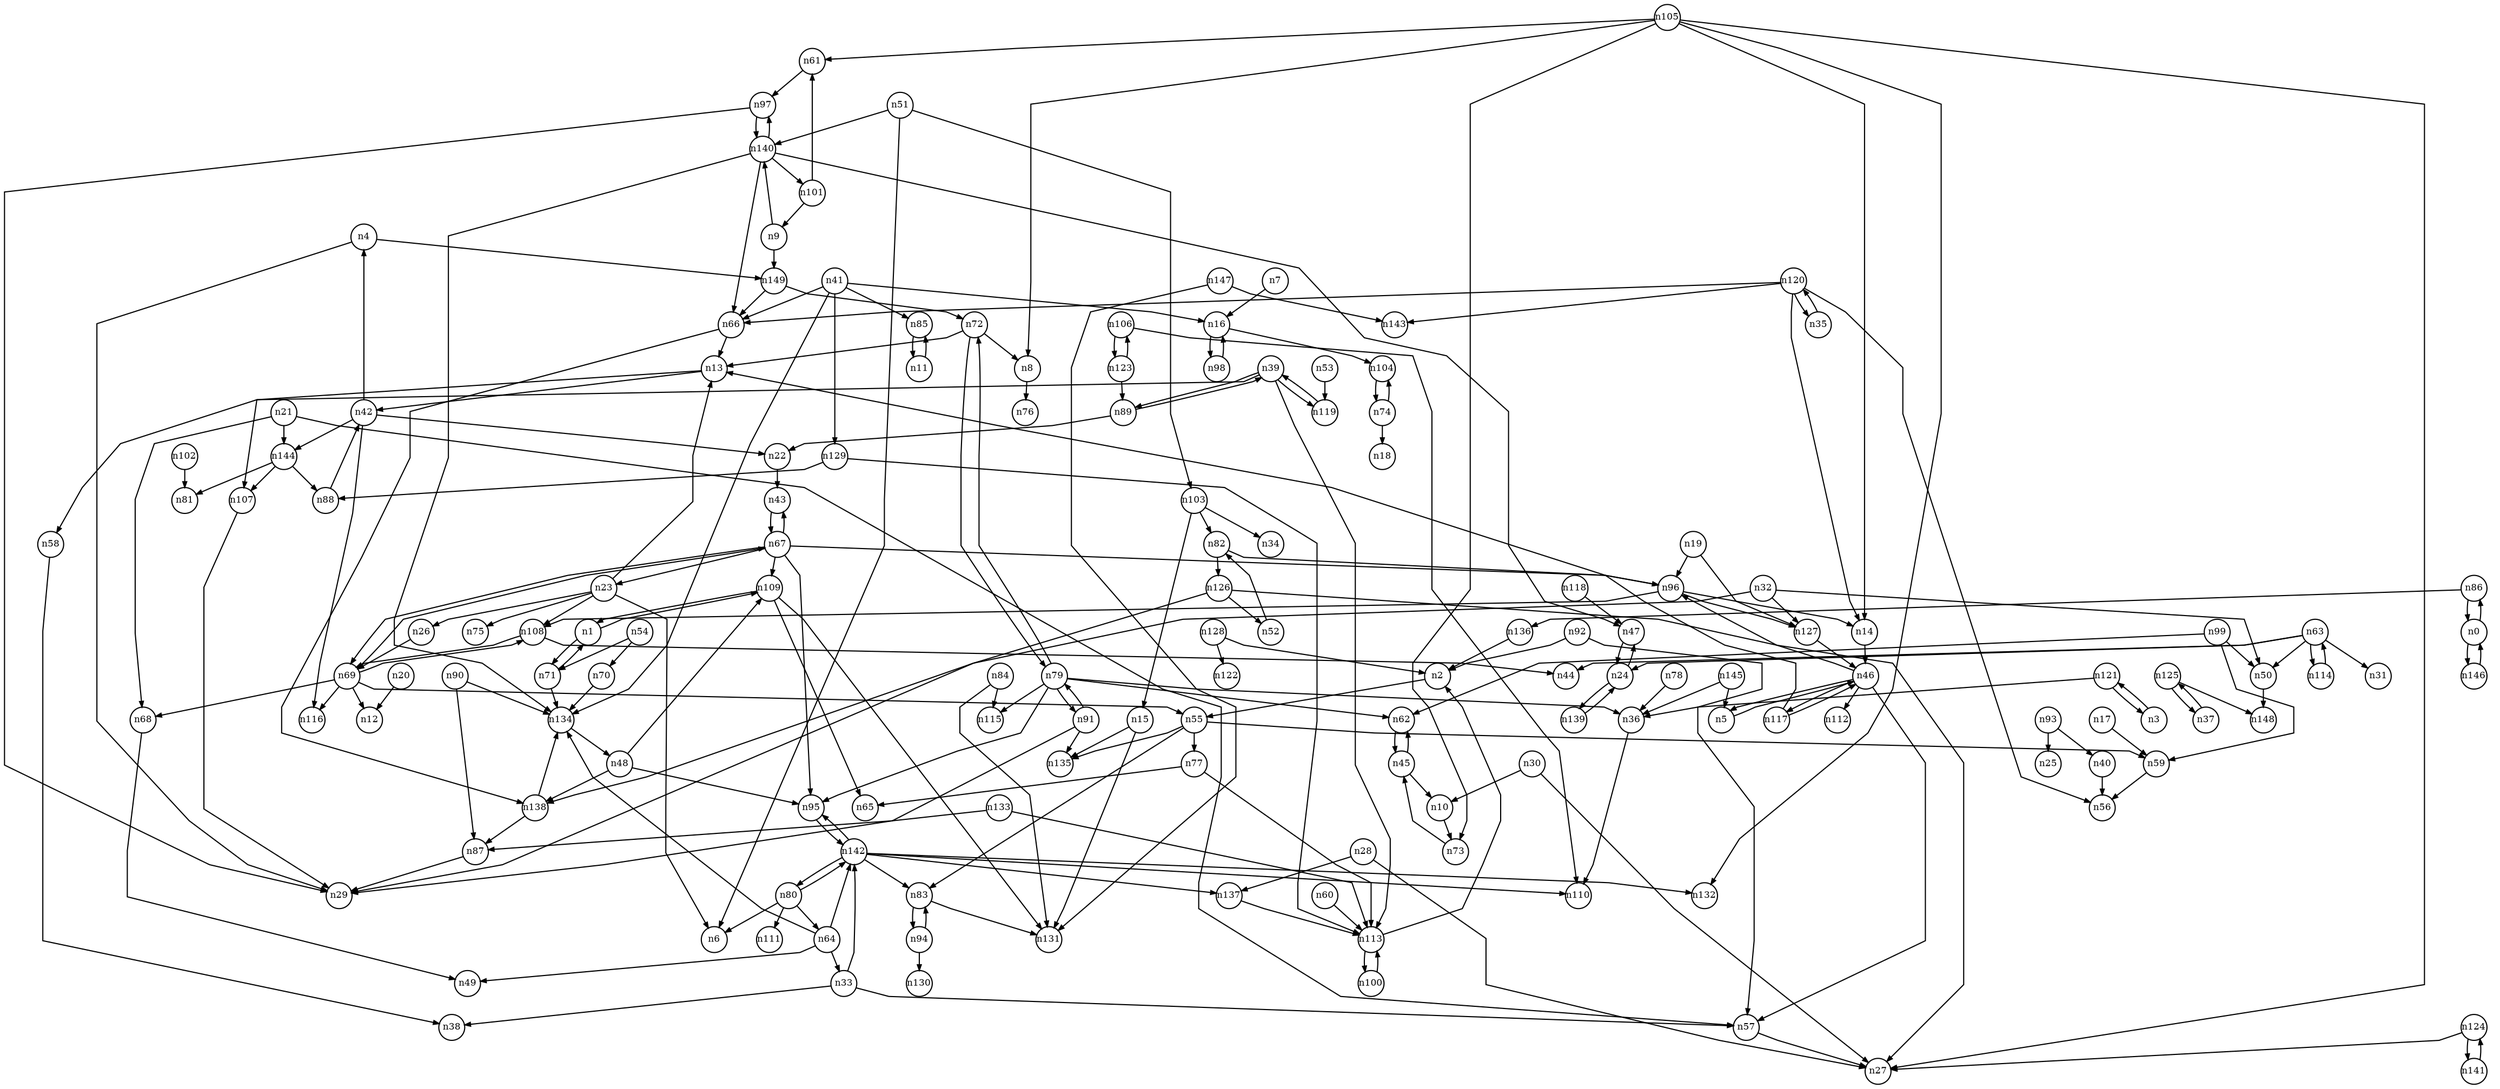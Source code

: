 digraph G{
splines=polyline;
ranksep=0.22;
nodesep=0.22;
nodesize=0.32;
fontsize=8
edge [arrowsize=0.5]
node [fontsize=8 shape=circle width=0.32 fixedsize=shape];

n86 -> n136
n86 -> n0
n0 -> n86
n0 -> n146
n71 -> n134
n71 -> n1
n1 -> n71
n1 -> n109
n109 -> n65
n109 -> n131
n109 -> n1
n4 -> n29
n4 -> n149
n149 -> n66
n149 -> n72
n16 -> n104
n16 -> n98
n7 -> n16
n8 -> n76
n140 -> n47
n140 -> n66
n140 -> n101
n140 -> n134
n140 -> n97
n9 -> n140
n9 -> n149
n73 -> n45
n10 -> n73
n107 -> n29
n13 -> n107
n13 -> n42
n15 -> n131
n15 -> n135
n104 -> n74
n59 -> n56
n17 -> n59
n96 -> n14
n96 -> n127
n96 -> n108
n19 -> n96
n19 -> n127
n127 -> n46
n20 -> n12
n57 -> n27
n21 -> n57
n21 -> n68
n21 -> n144
n68 -> n49
n144 -> n81
n144 -> n88
n144 -> n107
n43 -> n67
n22 -> n43
n23 -> n6
n23 -> n13
n23 -> n26
n23 -> n75
n23 -> n108
n26 -> n69
n47 -> n24
n24 -> n47
n24 -> n139
n28 -> n27
n28 -> n137
n137 -> n113
n30 -> n10
n30 -> n27
n50 -> n148
n32 -> n50
n32 -> n127
n32 -> n138
n138 -> n87
n138 -> n134
n33 -> n38
n33 -> n57
n33 -> n142
n36 -> n110
n125 -> n148
n125 -> n37
n37 -> n125
n58 -> n38
n39 -> n58
n39 -> n89
n39 -> n113
n39 -> n119
n89 -> n22
n89 -> n39
n113 -> n2
n113 -> n100
n119 -> n39
n40 -> n56
n41 -> n16
n41 -> n66
n41 -> n85
n41 -> n129
n41 -> n134
n66 -> n13
n66 -> n138
n85 -> n11
n129 -> n88
n129 -> n113
n134 -> n48
n42 -> n4
n42 -> n22
n42 -> n116
n42 -> n144
n45 -> n10
n45 -> n62
n62 -> n45
n5 -> n46
n46 -> n5
n46 -> n57
n46 -> n96
n46 -> n112
n46 -> n117
n117 -> n13
n117 -> n46
n95 -> n142
n48 -> n95
n48 -> n109
n48 -> n138
n51 -> n6
n51 -> n103
n51 -> n140
n103 -> n15
n103 -> n34
n103 -> n82
n53 -> n119
n70 -> n134
n54 -> n70
n54 -> n71
n55 -> n59
n55 -> n77
n55 -> n83
n55 -> n135
n77 -> n65
n77 -> n113
n83 -> n131
n83 -> n94
n60 -> n113
n63 -> n24
n63 -> n31
n63 -> n44
n63 -> n50
n63 -> n114
n114 -> n63
n64 -> n33
n64 -> n49
n64 -> n134
n64 -> n142
n67 -> n23
n67 -> n43
n67 -> n95
n67 -> n96
n67 -> n109
n67 -> n69
n69 -> n12
n69 -> n55
n69 -> n67
n69 -> n68
n69 -> n116
n69 -> n108
n72 -> n8
n72 -> n13
n72 -> n79
n74 -> n18
n74 -> n104
n78 -> n36
n79 -> n36
n79 -> n62
n79 -> n72
n79 -> n91
n79 -> n95
n79 -> n115
n91 -> n29
n91 -> n135
n91 -> n79
n80 -> n6
n80 -> n64
n80 -> n111
n80 -> n142
n82 -> n96
n82 -> n126
n126 -> n27
n126 -> n29
n126 -> n52
n84 -> n115
n84 -> n131
n11 -> n85
n136 -> n2
n87 -> n29
n90 -> n87
n90 -> n134
n2 -> n55
n92 -> n2
n92 -> n57
n93 -> n25
n93 -> n40
n94 -> n83
n94 -> n130
n14 -> n46
n97 -> n29
n97 -> n140
n98 -> n16
n99 -> n50
n99 -> n59
n99 -> n62
n100 -> n113
n61 -> n97
n101 -> n61
n101 -> n9
n102 -> n81
n105 -> n8
n105 -> n14
n105 -> n27
n105 -> n61
n105 -> n73
n105 -> n132
n106 -> n110
n106 -> n123
n108 -> n44
n108 -> n69
n118 -> n47
n120 -> n14
n120 -> n35
n120 -> n56
n120 -> n66
n120 -> n143
n35 -> n120
n3 -> n121
n121 -> n3
n121 -> n36
n123 -> n89
n123 -> n106
n124 -> n27
n124 -> n141
n52 -> n82
n128 -> n2
n128 -> n122
n88 -> n42
n133 -> n87
n133 -> n113
n139 -> n24
n141 -> n124
n142 -> n80
n142 -> n83
n142 -> n95
n142 -> n110
n142 -> n132
n142 -> n137
n145 -> n5
n145 -> n36
n146 -> n0
n147 -> n131
n147 -> n143
}
